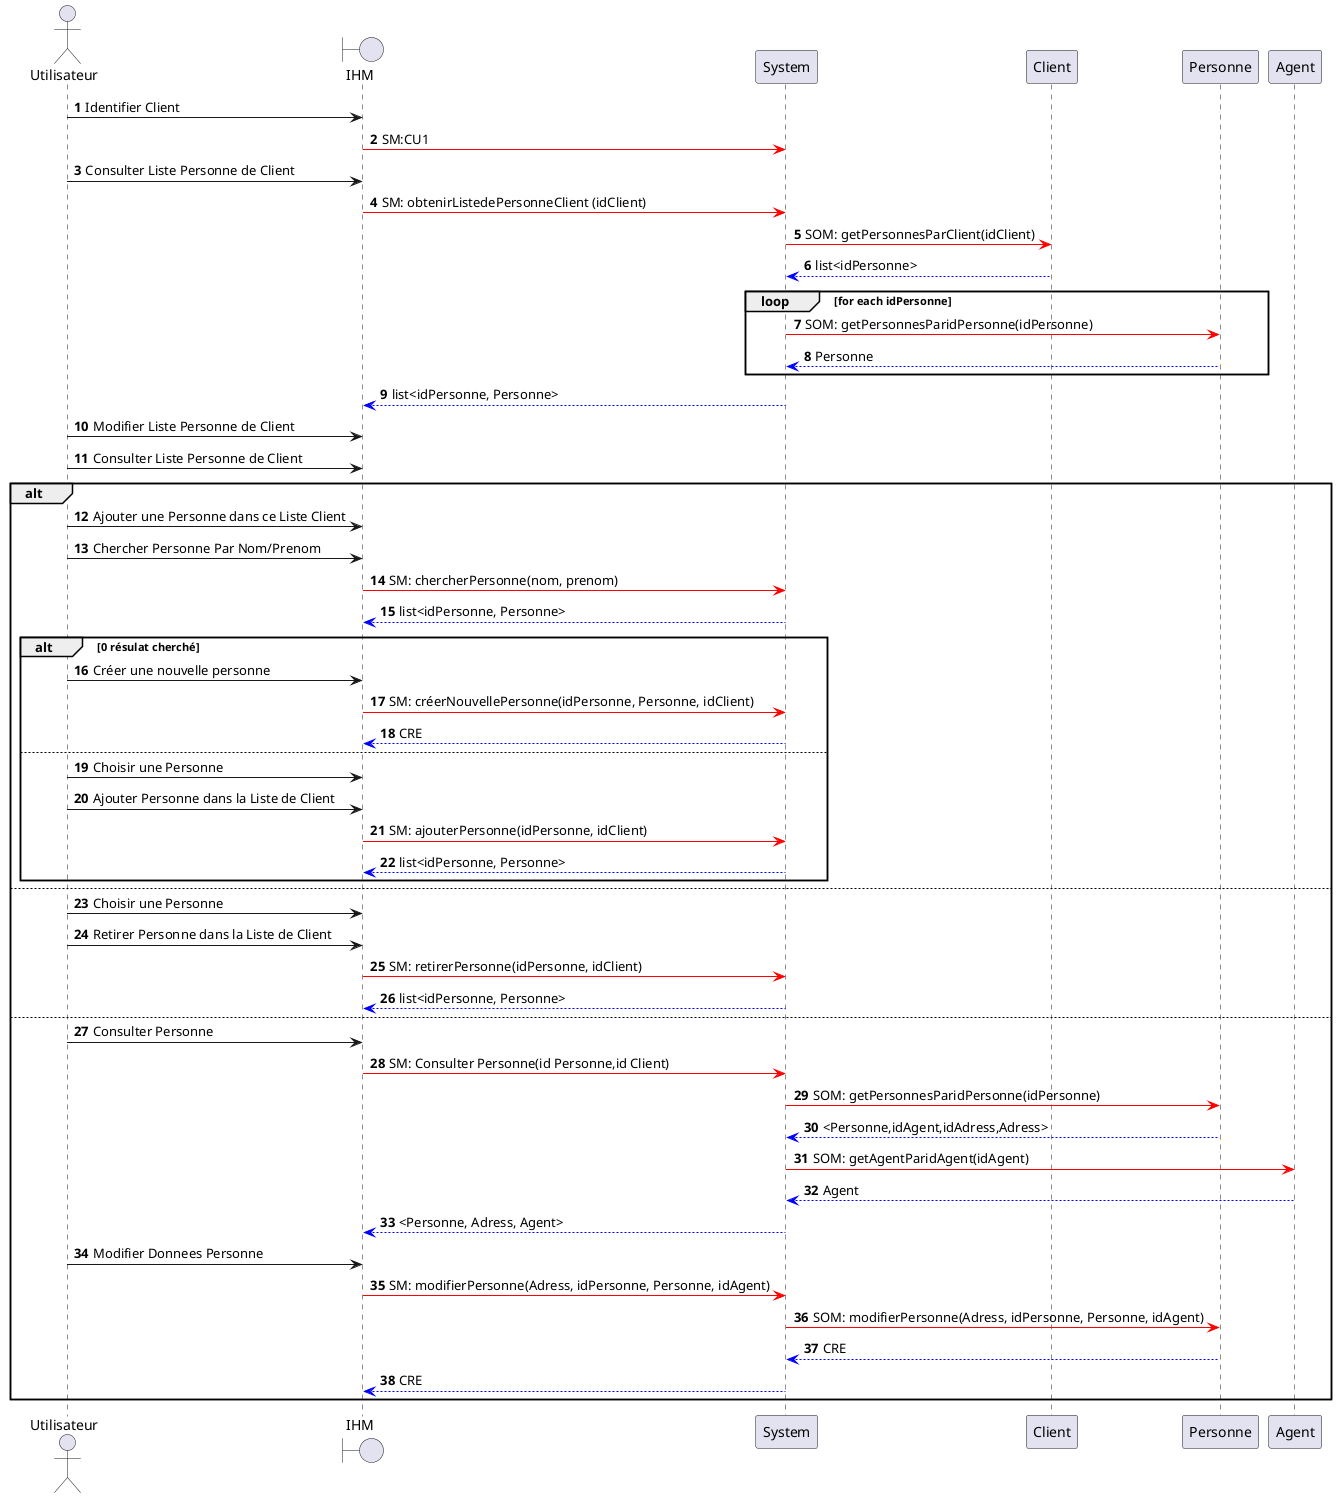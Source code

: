 @startuml

actor Utilisateur as U
boundary IHM as I
participant System as S
participant Client as C
participant Personne as P
participant Agent as A

'在personne和agent之间添加一个association 来储存最后一个modifier/ajouter 的agent的Id
autonumber

U->I: Identifier Client
    I-[#red]>S: SM:CU1

U->I: Consulter Liste Personne de Client
    I-[#red]>S: SM: obtenirListedePersonneClient (idClient)
        S-[#red]>C: SOM: getPersonnesParClient(idClient)
        C-[#0000FF]->S: list<idPersonne>
        loop for each idPersonne
        S-[#red]>P: SOM: getPersonnesParidPersonne(idPersonne)
        P-[#0000FF]->S: Personne
        end

    S-[#0000FF]->I: list<idPersonne, Personne>


U->I: Modifier Liste Personne de Client
U->I: Consulter Liste Personne de Client
alt
    U->I: Ajouter une Personne dans ce Liste Client

    U->I: Chercher Personne Par Nom/Prenom
        I-[#red]>S: SM: chercherPersonne(nom, prenom)
        S-[#0000FF]->I: list<idPersonne, Personne>
    alt  0 résulat cherché
    U->I: Créer une nouvelle personne
            I-[#red]>S: SM: créerNouvellePersonne(idPersonne, Personne, idClient)
            S-[#0000FF]->I: CRE
    else
    U->I: Choisir une Personne

    U->I: Ajouter Personne dans la Liste de Client
        I-[#red]>S: SM: ajouterPersonne(idPersonne, idClient)
        S-[#0000FF]->I: list<idPersonne, Personne>
    end
else
    U->I: Choisir une Personne
    U->I: Retirer Personne dans la Liste de Client
        I-[#red]>S: SM: retirerPersonne(idPersonne, idClient)
        S-[#0000FF]->I: list<idPersonne, Personne>
else
    U->I: Consulter Personne
        I-[#red]>S: SM: Consulter Personne(id Personne,id Client)
            S-[#red]>P: SOM: getPersonnesParidPersonne(idPersonne)
            P-[#0000FF]->S: <Personne,idAgent,idAdress,Adress>
            S-[#red]>A: SOM: getAgentParidAgent(idAgent)
            A-[#0000FF]->S: Agent
        S-[#0000FF]->I: <Personne, Adress, Agent>
    U->I: Modifier Donnees Personne
        I-[#red]>S: SM: modifierPersonne(Adress, idPersonne, Personne, idAgent)
            S-[#red]>P: SOM: modifierPersonne(Adress, idPersonne, Personne, idAgent)
            P-[#0000FF]->S: CRE
        S-[#0000FF]->I: CRE
end
@enduml